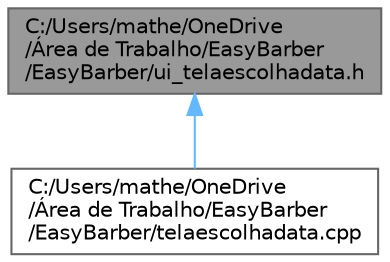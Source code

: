 digraph "C:/Users/mathe/OneDrive/Área de Trabalho/EasyBarber/EasyBarber/ui_telaescolhadata.h"
{
 // LATEX_PDF_SIZE
  bgcolor="transparent";
  edge [fontname=Helvetica,fontsize=10,labelfontname=Helvetica,labelfontsize=10];
  node [fontname=Helvetica,fontsize=10,shape=box,height=0.2,width=0.4];
  Node1 [id="Node000001",label="C:/Users/mathe/OneDrive\l/Área de Trabalho/EasyBarber\l/EasyBarber/ui_telaescolhadata.h",height=0.2,width=0.4,color="gray40", fillcolor="grey60", style="filled", fontcolor="black",tooltip=" "];
  Node1 -> Node2 [id="edge1_Node000001_Node000002",dir="back",color="steelblue1",style="solid",tooltip=" "];
  Node2 [id="Node000002",label="C:/Users/mathe/OneDrive\l/Área de Trabalho/EasyBarber\l/EasyBarber/telaescolhadata.cpp",height=0.2,width=0.4,color="grey40", fillcolor="white", style="filled",URL="$telaescolhadata_8cpp.html",tooltip=" "];
}
